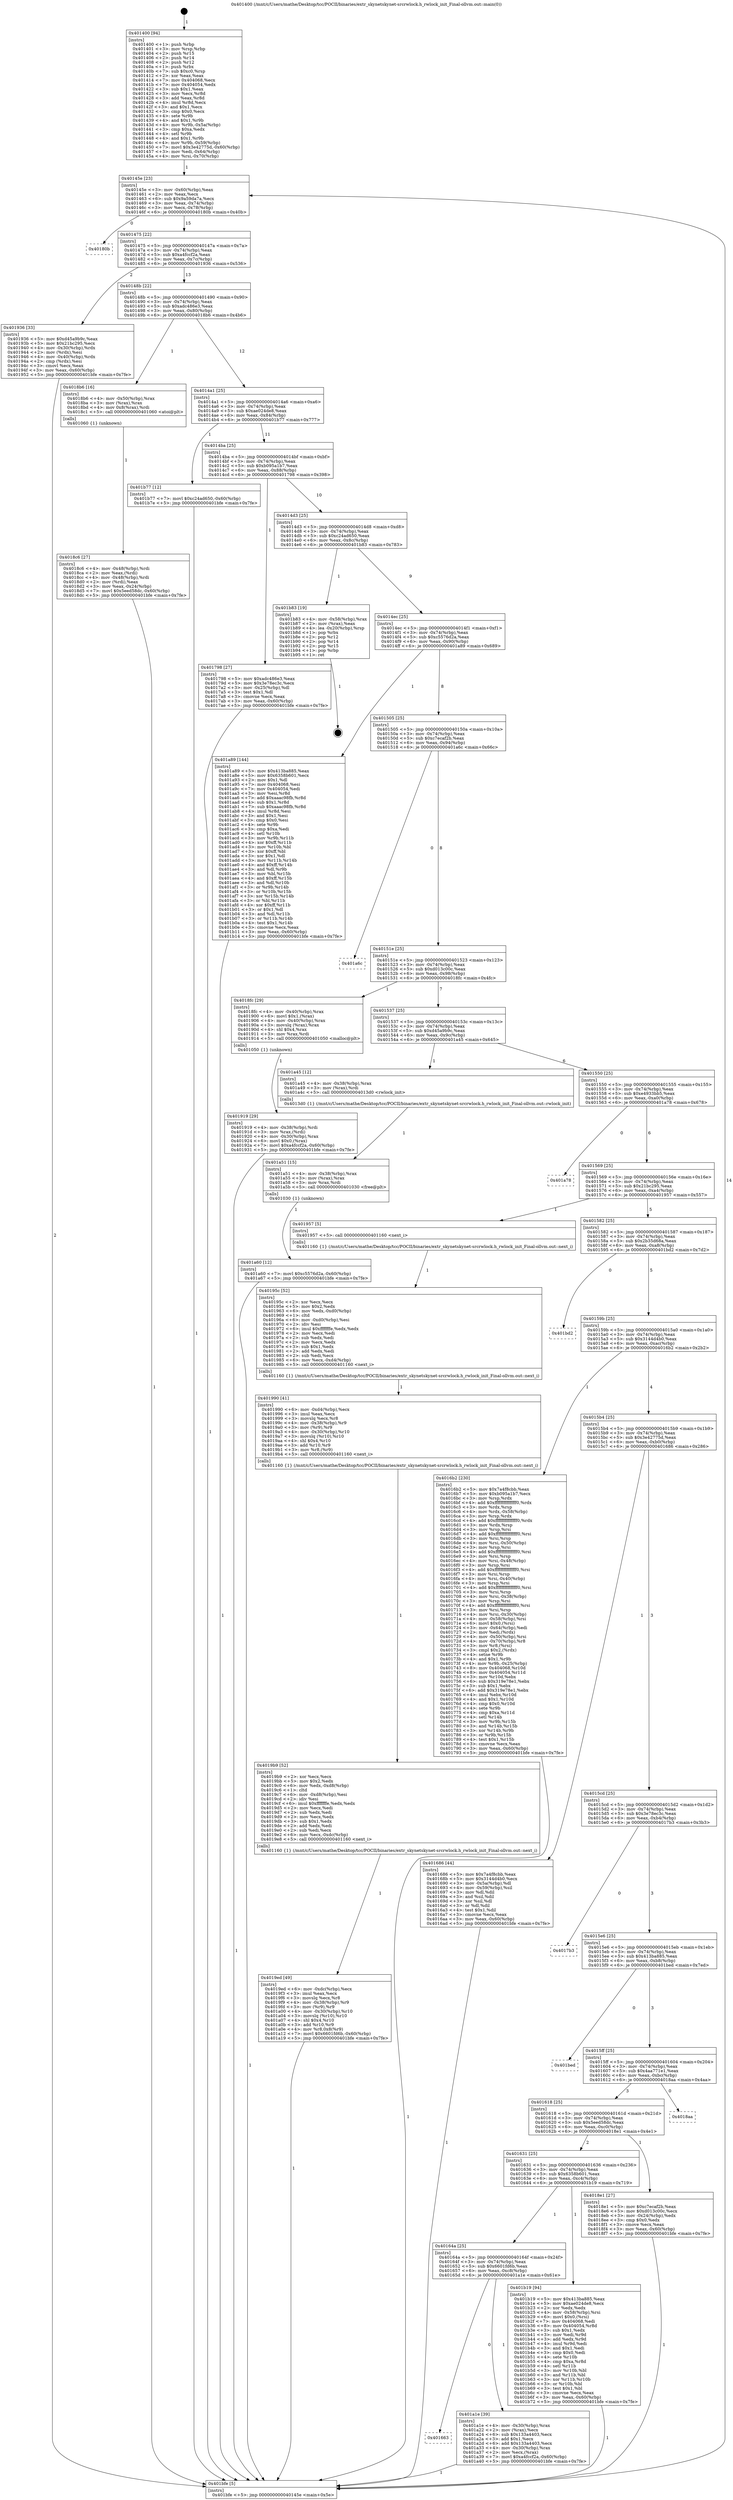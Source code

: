 digraph "0x401400" {
  label = "0x401400 (/mnt/c/Users/mathe/Desktop/tcc/POCII/binaries/extr_skynetskynet-srcrwlock.h_rwlock_init_Final-ollvm.out::main(0))"
  labelloc = "t"
  node[shape=record]

  Entry [label="",width=0.3,height=0.3,shape=circle,fillcolor=black,style=filled]
  "0x40145e" [label="{
     0x40145e [23]\l
     | [instrs]\l
     &nbsp;&nbsp;0x40145e \<+3\>: mov -0x60(%rbp),%eax\l
     &nbsp;&nbsp;0x401461 \<+2\>: mov %eax,%ecx\l
     &nbsp;&nbsp;0x401463 \<+6\>: sub $0x9a59da7a,%ecx\l
     &nbsp;&nbsp;0x401469 \<+3\>: mov %eax,-0x74(%rbp)\l
     &nbsp;&nbsp;0x40146c \<+3\>: mov %ecx,-0x78(%rbp)\l
     &nbsp;&nbsp;0x40146f \<+6\>: je 000000000040180b \<main+0x40b\>\l
  }"]
  "0x40180b" [label="{
     0x40180b\l
  }", style=dashed]
  "0x401475" [label="{
     0x401475 [22]\l
     | [instrs]\l
     &nbsp;&nbsp;0x401475 \<+5\>: jmp 000000000040147a \<main+0x7a\>\l
     &nbsp;&nbsp;0x40147a \<+3\>: mov -0x74(%rbp),%eax\l
     &nbsp;&nbsp;0x40147d \<+5\>: sub $0xa4fccf2a,%eax\l
     &nbsp;&nbsp;0x401482 \<+3\>: mov %eax,-0x7c(%rbp)\l
     &nbsp;&nbsp;0x401485 \<+6\>: je 0000000000401936 \<main+0x536\>\l
  }"]
  Exit [label="",width=0.3,height=0.3,shape=circle,fillcolor=black,style=filled,peripheries=2]
  "0x401936" [label="{
     0x401936 [33]\l
     | [instrs]\l
     &nbsp;&nbsp;0x401936 \<+5\>: mov $0xd45a9b9c,%eax\l
     &nbsp;&nbsp;0x40193b \<+5\>: mov $0x21bc295,%ecx\l
     &nbsp;&nbsp;0x401940 \<+4\>: mov -0x30(%rbp),%rdx\l
     &nbsp;&nbsp;0x401944 \<+2\>: mov (%rdx),%esi\l
     &nbsp;&nbsp;0x401946 \<+4\>: mov -0x40(%rbp),%rdx\l
     &nbsp;&nbsp;0x40194a \<+2\>: cmp (%rdx),%esi\l
     &nbsp;&nbsp;0x40194c \<+3\>: cmovl %ecx,%eax\l
     &nbsp;&nbsp;0x40194f \<+3\>: mov %eax,-0x60(%rbp)\l
     &nbsp;&nbsp;0x401952 \<+5\>: jmp 0000000000401bfe \<main+0x7fe\>\l
  }"]
  "0x40148b" [label="{
     0x40148b [22]\l
     | [instrs]\l
     &nbsp;&nbsp;0x40148b \<+5\>: jmp 0000000000401490 \<main+0x90\>\l
     &nbsp;&nbsp;0x401490 \<+3\>: mov -0x74(%rbp),%eax\l
     &nbsp;&nbsp;0x401493 \<+5\>: sub $0xadc486e3,%eax\l
     &nbsp;&nbsp;0x401498 \<+3\>: mov %eax,-0x80(%rbp)\l
     &nbsp;&nbsp;0x40149b \<+6\>: je 00000000004018b6 \<main+0x4b6\>\l
  }"]
  "0x401a60" [label="{
     0x401a60 [12]\l
     | [instrs]\l
     &nbsp;&nbsp;0x401a60 \<+7\>: movl $0xc5576d2a,-0x60(%rbp)\l
     &nbsp;&nbsp;0x401a67 \<+5\>: jmp 0000000000401bfe \<main+0x7fe\>\l
  }"]
  "0x4018b6" [label="{
     0x4018b6 [16]\l
     | [instrs]\l
     &nbsp;&nbsp;0x4018b6 \<+4\>: mov -0x50(%rbp),%rax\l
     &nbsp;&nbsp;0x4018ba \<+3\>: mov (%rax),%rax\l
     &nbsp;&nbsp;0x4018bd \<+4\>: mov 0x8(%rax),%rdi\l
     &nbsp;&nbsp;0x4018c1 \<+5\>: call 0000000000401060 \<atoi@plt\>\l
     | [calls]\l
     &nbsp;&nbsp;0x401060 \{1\} (unknown)\l
  }"]
  "0x4014a1" [label="{
     0x4014a1 [25]\l
     | [instrs]\l
     &nbsp;&nbsp;0x4014a1 \<+5\>: jmp 00000000004014a6 \<main+0xa6\>\l
     &nbsp;&nbsp;0x4014a6 \<+3\>: mov -0x74(%rbp),%eax\l
     &nbsp;&nbsp;0x4014a9 \<+5\>: sub $0xae024de8,%eax\l
     &nbsp;&nbsp;0x4014ae \<+6\>: mov %eax,-0x84(%rbp)\l
     &nbsp;&nbsp;0x4014b4 \<+6\>: je 0000000000401b77 \<main+0x777\>\l
  }"]
  "0x401a51" [label="{
     0x401a51 [15]\l
     | [instrs]\l
     &nbsp;&nbsp;0x401a51 \<+4\>: mov -0x38(%rbp),%rax\l
     &nbsp;&nbsp;0x401a55 \<+3\>: mov (%rax),%rax\l
     &nbsp;&nbsp;0x401a58 \<+3\>: mov %rax,%rdi\l
     &nbsp;&nbsp;0x401a5b \<+5\>: call 0000000000401030 \<free@plt\>\l
     | [calls]\l
     &nbsp;&nbsp;0x401030 \{1\} (unknown)\l
  }"]
  "0x401b77" [label="{
     0x401b77 [12]\l
     | [instrs]\l
     &nbsp;&nbsp;0x401b77 \<+7\>: movl $0xc24ad650,-0x60(%rbp)\l
     &nbsp;&nbsp;0x401b7e \<+5\>: jmp 0000000000401bfe \<main+0x7fe\>\l
  }"]
  "0x4014ba" [label="{
     0x4014ba [25]\l
     | [instrs]\l
     &nbsp;&nbsp;0x4014ba \<+5\>: jmp 00000000004014bf \<main+0xbf\>\l
     &nbsp;&nbsp;0x4014bf \<+3\>: mov -0x74(%rbp),%eax\l
     &nbsp;&nbsp;0x4014c2 \<+5\>: sub $0xb095a1b7,%eax\l
     &nbsp;&nbsp;0x4014c7 \<+6\>: mov %eax,-0x88(%rbp)\l
     &nbsp;&nbsp;0x4014cd \<+6\>: je 0000000000401798 \<main+0x398\>\l
  }"]
  "0x401663" [label="{
     0x401663\l
  }", style=dashed]
  "0x401798" [label="{
     0x401798 [27]\l
     | [instrs]\l
     &nbsp;&nbsp;0x401798 \<+5\>: mov $0xadc486e3,%eax\l
     &nbsp;&nbsp;0x40179d \<+5\>: mov $0x3e78ec3c,%ecx\l
     &nbsp;&nbsp;0x4017a2 \<+3\>: mov -0x25(%rbp),%dl\l
     &nbsp;&nbsp;0x4017a5 \<+3\>: test $0x1,%dl\l
     &nbsp;&nbsp;0x4017a8 \<+3\>: cmovne %ecx,%eax\l
     &nbsp;&nbsp;0x4017ab \<+3\>: mov %eax,-0x60(%rbp)\l
     &nbsp;&nbsp;0x4017ae \<+5\>: jmp 0000000000401bfe \<main+0x7fe\>\l
  }"]
  "0x4014d3" [label="{
     0x4014d3 [25]\l
     | [instrs]\l
     &nbsp;&nbsp;0x4014d3 \<+5\>: jmp 00000000004014d8 \<main+0xd8\>\l
     &nbsp;&nbsp;0x4014d8 \<+3\>: mov -0x74(%rbp),%eax\l
     &nbsp;&nbsp;0x4014db \<+5\>: sub $0xc24ad650,%eax\l
     &nbsp;&nbsp;0x4014e0 \<+6\>: mov %eax,-0x8c(%rbp)\l
     &nbsp;&nbsp;0x4014e6 \<+6\>: je 0000000000401b83 \<main+0x783\>\l
  }"]
  "0x401a1e" [label="{
     0x401a1e [39]\l
     | [instrs]\l
     &nbsp;&nbsp;0x401a1e \<+4\>: mov -0x30(%rbp),%rax\l
     &nbsp;&nbsp;0x401a22 \<+2\>: mov (%rax),%ecx\l
     &nbsp;&nbsp;0x401a24 \<+6\>: sub $0x133a4403,%ecx\l
     &nbsp;&nbsp;0x401a2a \<+3\>: add $0x1,%ecx\l
     &nbsp;&nbsp;0x401a2d \<+6\>: add $0x133a4403,%ecx\l
     &nbsp;&nbsp;0x401a33 \<+4\>: mov -0x30(%rbp),%rax\l
     &nbsp;&nbsp;0x401a37 \<+2\>: mov %ecx,(%rax)\l
     &nbsp;&nbsp;0x401a39 \<+7\>: movl $0xa4fccf2a,-0x60(%rbp)\l
     &nbsp;&nbsp;0x401a40 \<+5\>: jmp 0000000000401bfe \<main+0x7fe\>\l
  }"]
  "0x401b83" [label="{
     0x401b83 [19]\l
     | [instrs]\l
     &nbsp;&nbsp;0x401b83 \<+4\>: mov -0x58(%rbp),%rax\l
     &nbsp;&nbsp;0x401b87 \<+2\>: mov (%rax),%eax\l
     &nbsp;&nbsp;0x401b89 \<+4\>: lea -0x20(%rbp),%rsp\l
     &nbsp;&nbsp;0x401b8d \<+1\>: pop %rbx\l
     &nbsp;&nbsp;0x401b8e \<+2\>: pop %r12\l
     &nbsp;&nbsp;0x401b90 \<+2\>: pop %r14\l
     &nbsp;&nbsp;0x401b92 \<+2\>: pop %r15\l
     &nbsp;&nbsp;0x401b94 \<+1\>: pop %rbp\l
     &nbsp;&nbsp;0x401b95 \<+1\>: ret\l
  }"]
  "0x4014ec" [label="{
     0x4014ec [25]\l
     | [instrs]\l
     &nbsp;&nbsp;0x4014ec \<+5\>: jmp 00000000004014f1 \<main+0xf1\>\l
     &nbsp;&nbsp;0x4014f1 \<+3\>: mov -0x74(%rbp),%eax\l
     &nbsp;&nbsp;0x4014f4 \<+5\>: sub $0xc5576d2a,%eax\l
     &nbsp;&nbsp;0x4014f9 \<+6\>: mov %eax,-0x90(%rbp)\l
     &nbsp;&nbsp;0x4014ff \<+6\>: je 0000000000401a89 \<main+0x689\>\l
  }"]
  "0x40164a" [label="{
     0x40164a [25]\l
     | [instrs]\l
     &nbsp;&nbsp;0x40164a \<+5\>: jmp 000000000040164f \<main+0x24f\>\l
     &nbsp;&nbsp;0x40164f \<+3\>: mov -0x74(%rbp),%eax\l
     &nbsp;&nbsp;0x401652 \<+5\>: sub $0x6601fd6b,%eax\l
     &nbsp;&nbsp;0x401657 \<+6\>: mov %eax,-0xc8(%rbp)\l
     &nbsp;&nbsp;0x40165d \<+6\>: je 0000000000401a1e \<main+0x61e\>\l
  }"]
  "0x401a89" [label="{
     0x401a89 [144]\l
     | [instrs]\l
     &nbsp;&nbsp;0x401a89 \<+5\>: mov $0x413ba885,%eax\l
     &nbsp;&nbsp;0x401a8e \<+5\>: mov $0x6358b601,%ecx\l
     &nbsp;&nbsp;0x401a93 \<+2\>: mov $0x1,%dl\l
     &nbsp;&nbsp;0x401a95 \<+7\>: mov 0x404068,%esi\l
     &nbsp;&nbsp;0x401a9c \<+7\>: mov 0x404054,%edi\l
     &nbsp;&nbsp;0x401aa3 \<+3\>: mov %esi,%r8d\l
     &nbsp;&nbsp;0x401aa6 \<+7\>: add $0xaaac98fb,%r8d\l
     &nbsp;&nbsp;0x401aad \<+4\>: sub $0x1,%r8d\l
     &nbsp;&nbsp;0x401ab1 \<+7\>: sub $0xaaac98fb,%r8d\l
     &nbsp;&nbsp;0x401ab8 \<+4\>: imul %r8d,%esi\l
     &nbsp;&nbsp;0x401abc \<+3\>: and $0x1,%esi\l
     &nbsp;&nbsp;0x401abf \<+3\>: cmp $0x0,%esi\l
     &nbsp;&nbsp;0x401ac2 \<+4\>: sete %r9b\l
     &nbsp;&nbsp;0x401ac6 \<+3\>: cmp $0xa,%edi\l
     &nbsp;&nbsp;0x401ac9 \<+4\>: setl %r10b\l
     &nbsp;&nbsp;0x401acd \<+3\>: mov %r9b,%r11b\l
     &nbsp;&nbsp;0x401ad0 \<+4\>: xor $0xff,%r11b\l
     &nbsp;&nbsp;0x401ad4 \<+3\>: mov %r10b,%bl\l
     &nbsp;&nbsp;0x401ad7 \<+3\>: xor $0xff,%bl\l
     &nbsp;&nbsp;0x401ada \<+3\>: xor $0x1,%dl\l
     &nbsp;&nbsp;0x401add \<+3\>: mov %r11b,%r14b\l
     &nbsp;&nbsp;0x401ae0 \<+4\>: and $0xff,%r14b\l
     &nbsp;&nbsp;0x401ae4 \<+3\>: and %dl,%r9b\l
     &nbsp;&nbsp;0x401ae7 \<+3\>: mov %bl,%r15b\l
     &nbsp;&nbsp;0x401aea \<+4\>: and $0xff,%r15b\l
     &nbsp;&nbsp;0x401aee \<+3\>: and %dl,%r10b\l
     &nbsp;&nbsp;0x401af1 \<+3\>: or %r9b,%r14b\l
     &nbsp;&nbsp;0x401af4 \<+3\>: or %r10b,%r15b\l
     &nbsp;&nbsp;0x401af7 \<+3\>: xor %r15b,%r14b\l
     &nbsp;&nbsp;0x401afa \<+3\>: or %bl,%r11b\l
     &nbsp;&nbsp;0x401afd \<+4\>: xor $0xff,%r11b\l
     &nbsp;&nbsp;0x401b01 \<+3\>: or $0x1,%dl\l
     &nbsp;&nbsp;0x401b04 \<+3\>: and %dl,%r11b\l
     &nbsp;&nbsp;0x401b07 \<+3\>: or %r11b,%r14b\l
     &nbsp;&nbsp;0x401b0a \<+4\>: test $0x1,%r14b\l
     &nbsp;&nbsp;0x401b0e \<+3\>: cmovne %ecx,%eax\l
     &nbsp;&nbsp;0x401b11 \<+3\>: mov %eax,-0x60(%rbp)\l
     &nbsp;&nbsp;0x401b14 \<+5\>: jmp 0000000000401bfe \<main+0x7fe\>\l
  }"]
  "0x401505" [label="{
     0x401505 [25]\l
     | [instrs]\l
     &nbsp;&nbsp;0x401505 \<+5\>: jmp 000000000040150a \<main+0x10a\>\l
     &nbsp;&nbsp;0x40150a \<+3\>: mov -0x74(%rbp),%eax\l
     &nbsp;&nbsp;0x40150d \<+5\>: sub $0xc7ecaf2b,%eax\l
     &nbsp;&nbsp;0x401512 \<+6\>: mov %eax,-0x94(%rbp)\l
     &nbsp;&nbsp;0x401518 \<+6\>: je 0000000000401a6c \<main+0x66c\>\l
  }"]
  "0x401b19" [label="{
     0x401b19 [94]\l
     | [instrs]\l
     &nbsp;&nbsp;0x401b19 \<+5\>: mov $0x413ba885,%eax\l
     &nbsp;&nbsp;0x401b1e \<+5\>: mov $0xae024de8,%ecx\l
     &nbsp;&nbsp;0x401b23 \<+2\>: xor %edx,%edx\l
     &nbsp;&nbsp;0x401b25 \<+4\>: mov -0x58(%rbp),%rsi\l
     &nbsp;&nbsp;0x401b29 \<+6\>: movl $0x0,(%rsi)\l
     &nbsp;&nbsp;0x401b2f \<+7\>: mov 0x404068,%edi\l
     &nbsp;&nbsp;0x401b36 \<+8\>: mov 0x404054,%r8d\l
     &nbsp;&nbsp;0x401b3e \<+3\>: sub $0x1,%edx\l
     &nbsp;&nbsp;0x401b41 \<+3\>: mov %edi,%r9d\l
     &nbsp;&nbsp;0x401b44 \<+3\>: add %edx,%r9d\l
     &nbsp;&nbsp;0x401b47 \<+4\>: imul %r9d,%edi\l
     &nbsp;&nbsp;0x401b4b \<+3\>: and $0x1,%edi\l
     &nbsp;&nbsp;0x401b4e \<+3\>: cmp $0x0,%edi\l
     &nbsp;&nbsp;0x401b51 \<+4\>: sete %r10b\l
     &nbsp;&nbsp;0x401b55 \<+4\>: cmp $0xa,%r8d\l
     &nbsp;&nbsp;0x401b59 \<+4\>: setl %r11b\l
     &nbsp;&nbsp;0x401b5d \<+3\>: mov %r10b,%bl\l
     &nbsp;&nbsp;0x401b60 \<+3\>: and %r11b,%bl\l
     &nbsp;&nbsp;0x401b63 \<+3\>: xor %r11b,%r10b\l
     &nbsp;&nbsp;0x401b66 \<+3\>: or %r10b,%bl\l
     &nbsp;&nbsp;0x401b69 \<+3\>: test $0x1,%bl\l
     &nbsp;&nbsp;0x401b6c \<+3\>: cmovne %ecx,%eax\l
     &nbsp;&nbsp;0x401b6f \<+3\>: mov %eax,-0x60(%rbp)\l
     &nbsp;&nbsp;0x401b72 \<+5\>: jmp 0000000000401bfe \<main+0x7fe\>\l
  }"]
  "0x401a6c" [label="{
     0x401a6c\l
  }", style=dashed]
  "0x40151e" [label="{
     0x40151e [25]\l
     | [instrs]\l
     &nbsp;&nbsp;0x40151e \<+5\>: jmp 0000000000401523 \<main+0x123\>\l
     &nbsp;&nbsp;0x401523 \<+3\>: mov -0x74(%rbp),%eax\l
     &nbsp;&nbsp;0x401526 \<+5\>: sub $0xd013c00c,%eax\l
     &nbsp;&nbsp;0x40152b \<+6\>: mov %eax,-0x98(%rbp)\l
     &nbsp;&nbsp;0x401531 \<+6\>: je 00000000004018fc \<main+0x4fc\>\l
  }"]
  "0x4019ed" [label="{
     0x4019ed [49]\l
     | [instrs]\l
     &nbsp;&nbsp;0x4019ed \<+6\>: mov -0xdc(%rbp),%ecx\l
     &nbsp;&nbsp;0x4019f3 \<+3\>: imul %eax,%ecx\l
     &nbsp;&nbsp;0x4019f6 \<+3\>: movslq %ecx,%r8\l
     &nbsp;&nbsp;0x4019f9 \<+4\>: mov -0x38(%rbp),%r9\l
     &nbsp;&nbsp;0x4019fd \<+3\>: mov (%r9),%r9\l
     &nbsp;&nbsp;0x401a00 \<+4\>: mov -0x30(%rbp),%r10\l
     &nbsp;&nbsp;0x401a04 \<+3\>: movslq (%r10),%r10\l
     &nbsp;&nbsp;0x401a07 \<+4\>: shl $0x4,%r10\l
     &nbsp;&nbsp;0x401a0b \<+3\>: add %r10,%r9\l
     &nbsp;&nbsp;0x401a0e \<+4\>: mov %r8,0x8(%r9)\l
     &nbsp;&nbsp;0x401a12 \<+7\>: movl $0x6601fd6b,-0x60(%rbp)\l
     &nbsp;&nbsp;0x401a19 \<+5\>: jmp 0000000000401bfe \<main+0x7fe\>\l
  }"]
  "0x4018fc" [label="{
     0x4018fc [29]\l
     | [instrs]\l
     &nbsp;&nbsp;0x4018fc \<+4\>: mov -0x40(%rbp),%rax\l
     &nbsp;&nbsp;0x401900 \<+6\>: movl $0x1,(%rax)\l
     &nbsp;&nbsp;0x401906 \<+4\>: mov -0x40(%rbp),%rax\l
     &nbsp;&nbsp;0x40190a \<+3\>: movslq (%rax),%rax\l
     &nbsp;&nbsp;0x40190d \<+4\>: shl $0x4,%rax\l
     &nbsp;&nbsp;0x401911 \<+3\>: mov %rax,%rdi\l
     &nbsp;&nbsp;0x401914 \<+5\>: call 0000000000401050 \<malloc@plt\>\l
     | [calls]\l
     &nbsp;&nbsp;0x401050 \{1\} (unknown)\l
  }"]
  "0x401537" [label="{
     0x401537 [25]\l
     | [instrs]\l
     &nbsp;&nbsp;0x401537 \<+5\>: jmp 000000000040153c \<main+0x13c\>\l
     &nbsp;&nbsp;0x40153c \<+3\>: mov -0x74(%rbp),%eax\l
     &nbsp;&nbsp;0x40153f \<+5\>: sub $0xd45a9b9c,%eax\l
     &nbsp;&nbsp;0x401544 \<+6\>: mov %eax,-0x9c(%rbp)\l
     &nbsp;&nbsp;0x40154a \<+6\>: je 0000000000401a45 \<main+0x645\>\l
  }"]
  "0x4019b9" [label="{
     0x4019b9 [52]\l
     | [instrs]\l
     &nbsp;&nbsp;0x4019b9 \<+2\>: xor %ecx,%ecx\l
     &nbsp;&nbsp;0x4019bb \<+5\>: mov $0x2,%edx\l
     &nbsp;&nbsp;0x4019c0 \<+6\>: mov %edx,-0xd8(%rbp)\l
     &nbsp;&nbsp;0x4019c6 \<+1\>: cltd\l
     &nbsp;&nbsp;0x4019c7 \<+6\>: mov -0xd8(%rbp),%esi\l
     &nbsp;&nbsp;0x4019cd \<+2\>: idiv %esi\l
     &nbsp;&nbsp;0x4019cf \<+6\>: imul $0xfffffffe,%edx,%edx\l
     &nbsp;&nbsp;0x4019d5 \<+2\>: mov %ecx,%edi\l
     &nbsp;&nbsp;0x4019d7 \<+2\>: sub %edx,%edi\l
     &nbsp;&nbsp;0x4019d9 \<+2\>: mov %ecx,%edx\l
     &nbsp;&nbsp;0x4019db \<+3\>: sub $0x1,%edx\l
     &nbsp;&nbsp;0x4019de \<+2\>: add %edx,%edi\l
     &nbsp;&nbsp;0x4019e0 \<+2\>: sub %edi,%ecx\l
     &nbsp;&nbsp;0x4019e2 \<+6\>: mov %ecx,-0xdc(%rbp)\l
     &nbsp;&nbsp;0x4019e8 \<+5\>: call 0000000000401160 \<next_i\>\l
     | [calls]\l
     &nbsp;&nbsp;0x401160 \{1\} (/mnt/c/Users/mathe/Desktop/tcc/POCII/binaries/extr_skynetskynet-srcrwlock.h_rwlock_init_Final-ollvm.out::next_i)\l
  }"]
  "0x401a45" [label="{
     0x401a45 [12]\l
     | [instrs]\l
     &nbsp;&nbsp;0x401a45 \<+4\>: mov -0x38(%rbp),%rax\l
     &nbsp;&nbsp;0x401a49 \<+3\>: mov (%rax),%rdi\l
     &nbsp;&nbsp;0x401a4c \<+5\>: call 00000000004013d0 \<rwlock_init\>\l
     | [calls]\l
     &nbsp;&nbsp;0x4013d0 \{1\} (/mnt/c/Users/mathe/Desktop/tcc/POCII/binaries/extr_skynetskynet-srcrwlock.h_rwlock_init_Final-ollvm.out::rwlock_init)\l
  }"]
  "0x401550" [label="{
     0x401550 [25]\l
     | [instrs]\l
     &nbsp;&nbsp;0x401550 \<+5\>: jmp 0000000000401555 \<main+0x155\>\l
     &nbsp;&nbsp;0x401555 \<+3\>: mov -0x74(%rbp),%eax\l
     &nbsp;&nbsp;0x401558 \<+5\>: sub $0xe4933bb5,%eax\l
     &nbsp;&nbsp;0x40155d \<+6\>: mov %eax,-0xa0(%rbp)\l
     &nbsp;&nbsp;0x401563 \<+6\>: je 0000000000401a78 \<main+0x678\>\l
  }"]
  "0x401990" [label="{
     0x401990 [41]\l
     | [instrs]\l
     &nbsp;&nbsp;0x401990 \<+6\>: mov -0xd4(%rbp),%ecx\l
     &nbsp;&nbsp;0x401996 \<+3\>: imul %eax,%ecx\l
     &nbsp;&nbsp;0x401999 \<+3\>: movslq %ecx,%r8\l
     &nbsp;&nbsp;0x40199c \<+4\>: mov -0x38(%rbp),%r9\l
     &nbsp;&nbsp;0x4019a0 \<+3\>: mov (%r9),%r9\l
     &nbsp;&nbsp;0x4019a3 \<+4\>: mov -0x30(%rbp),%r10\l
     &nbsp;&nbsp;0x4019a7 \<+3\>: movslq (%r10),%r10\l
     &nbsp;&nbsp;0x4019aa \<+4\>: shl $0x4,%r10\l
     &nbsp;&nbsp;0x4019ae \<+3\>: add %r10,%r9\l
     &nbsp;&nbsp;0x4019b1 \<+3\>: mov %r8,(%r9)\l
     &nbsp;&nbsp;0x4019b4 \<+5\>: call 0000000000401160 \<next_i\>\l
     | [calls]\l
     &nbsp;&nbsp;0x401160 \{1\} (/mnt/c/Users/mathe/Desktop/tcc/POCII/binaries/extr_skynetskynet-srcrwlock.h_rwlock_init_Final-ollvm.out::next_i)\l
  }"]
  "0x401a78" [label="{
     0x401a78\l
  }", style=dashed]
  "0x401569" [label="{
     0x401569 [25]\l
     | [instrs]\l
     &nbsp;&nbsp;0x401569 \<+5\>: jmp 000000000040156e \<main+0x16e\>\l
     &nbsp;&nbsp;0x40156e \<+3\>: mov -0x74(%rbp),%eax\l
     &nbsp;&nbsp;0x401571 \<+5\>: sub $0x21bc295,%eax\l
     &nbsp;&nbsp;0x401576 \<+6\>: mov %eax,-0xa4(%rbp)\l
     &nbsp;&nbsp;0x40157c \<+6\>: je 0000000000401957 \<main+0x557\>\l
  }"]
  "0x40195c" [label="{
     0x40195c [52]\l
     | [instrs]\l
     &nbsp;&nbsp;0x40195c \<+2\>: xor %ecx,%ecx\l
     &nbsp;&nbsp;0x40195e \<+5\>: mov $0x2,%edx\l
     &nbsp;&nbsp;0x401963 \<+6\>: mov %edx,-0xd0(%rbp)\l
     &nbsp;&nbsp;0x401969 \<+1\>: cltd\l
     &nbsp;&nbsp;0x40196a \<+6\>: mov -0xd0(%rbp),%esi\l
     &nbsp;&nbsp;0x401970 \<+2\>: idiv %esi\l
     &nbsp;&nbsp;0x401972 \<+6\>: imul $0xfffffffe,%edx,%edx\l
     &nbsp;&nbsp;0x401978 \<+2\>: mov %ecx,%edi\l
     &nbsp;&nbsp;0x40197a \<+2\>: sub %edx,%edi\l
     &nbsp;&nbsp;0x40197c \<+2\>: mov %ecx,%edx\l
     &nbsp;&nbsp;0x40197e \<+3\>: sub $0x1,%edx\l
     &nbsp;&nbsp;0x401981 \<+2\>: add %edx,%edi\l
     &nbsp;&nbsp;0x401983 \<+2\>: sub %edi,%ecx\l
     &nbsp;&nbsp;0x401985 \<+6\>: mov %ecx,-0xd4(%rbp)\l
     &nbsp;&nbsp;0x40198b \<+5\>: call 0000000000401160 \<next_i\>\l
     | [calls]\l
     &nbsp;&nbsp;0x401160 \{1\} (/mnt/c/Users/mathe/Desktop/tcc/POCII/binaries/extr_skynetskynet-srcrwlock.h_rwlock_init_Final-ollvm.out::next_i)\l
  }"]
  "0x401957" [label="{
     0x401957 [5]\l
     | [instrs]\l
     &nbsp;&nbsp;0x401957 \<+5\>: call 0000000000401160 \<next_i\>\l
     | [calls]\l
     &nbsp;&nbsp;0x401160 \{1\} (/mnt/c/Users/mathe/Desktop/tcc/POCII/binaries/extr_skynetskynet-srcrwlock.h_rwlock_init_Final-ollvm.out::next_i)\l
  }"]
  "0x401582" [label="{
     0x401582 [25]\l
     | [instrs]\l
     &nbsp;&nbsp;0x401582 \<+5\>: jmp 0000000000401587 \<main+0x187\>\l
     &nbsp;&nbsp;0x401587 \<+3\>: mov -0x74(%rbp),%eax\l
     &nbsp;&nbsp;0x40158a \<+5\>: sub $0x2b35d68a,%eax\l
     &nbsp;&nbsp;0x40158f \<+6\>: mov %eax,-0xa8(%rbp)\l
     &nbsp;&nbsp;0x401595 \<+6\>: je 0000000000401bd2 \<main+0x7d2\>\l
  }"]
  "0x401919" [label="{
     0x401919 [29]\l
     | [instrs]\l
     &nbsp;&nbsp;0x401919 \<+4\>: mov -0x38(%rbp),%rdi\l
     &nbsp;&nbsp;0x40191d \<+3\>: mov %rax,(%rdi)\l
     &nbsp;&nbsp;0x401920 \<+4\>: mov -0x30(%rbp),%rax\l
     &nbsp;&nbsp;0x401924 \<+6\>: movl $0x0,(%rax)\l
     &nbsp;&nbsp;0x40192a \<+7\>: movl $0xa4fccf2a,-0x60(%rbp)\l
     &nbsp;&nbsp;0x401931 \<+5\>: jmp 0000000000401bfe \<main+0x7fe\>\l
  }"]
  "0x401bd2" [label="{
     0x401bd2\l
  }", style=dashed]
  "0x40159b" [label="{
     0x40159b [25]\l
     | [instrs]\l
     &nbsp;&nbsp;0x40159b \<+5\>: jmp 00000000004015a0 \<main+0x1a0\>\l
     &nbsp;&nbsp;0x4015a0 \<+3\>: mov -0x74(%rbp),%eax\l
     &nbsp;&nbsp;0x4015a3 \<+5\>: sub $0x3144d4b0,%eax\l
     &nbsp;&nbsp;0x4015a8 \<+6\>: mov %eax,-0xac(%rbp)\l
     &nbsp;&nbsp;0x4015ae \<+6\>: je 00000000004016b2 \<main+0x2b2\>\l
  }"]
  "0x401631" [label="{
     0x401631 [25]\l
     | [instrs]\l
     &nbsp;&nbsp;0x401631 \<+5\>: jmp 0000000000401636 \<main+0x236\>\l
     &nbsp;&nbsp;0x401636 \<+3\>: mov -0x74(%rbp),%eax\l
     &nbsp;&nbsp;0x401639 \<+5\>: sub $0x6358b601,%eax\l
     &nbsp;&nbsp;0x40163e \<+6\>: mov %eax,-0xc4(%rbp)\l
     &nbsp;&nbsp;0x401644 \<+6\>: je 0000000000401b19 \<main+0x719\>\l
  }"]
  "0x4016b2" [label="{
     0x4016b2 [230]\l
     | [instrs]\l
     &nbsp;&nbsp;0x4016b2 \<+5\>: mov $0x7a4f8cbb,%eax\l
     &nbsp;&nbsp;0x4016b7 \<+5\>: mov $0xb095a1b7,%ecx\l
     &nbsp;&nbsp;0x4016bc \<+3\>: mov %rsp,%rdx\l
     &nbsp;&nbsp;0x4016bf \<+4\>: add $0xfffffffffffffff0,%rdx\l
     &nbsp;&nbsp;0x4016c3 \<+3\>: mov %rdx,%rsp\l
     &nbsp;&nbsp;0x4016c6 \<+4\>: mov %rdx,-0x58(%rbp)\l
     &nbsp;&nbsp;0x4016ca \<+3\>: mov %rsp,%rdx\l
     &nbsp;&nbsp;0x4016cd \<+4\>: add $0xfffffffffffffff0,%rdx\l
     &nbsp;&nbsp;0x4016d1 \<+3\>: mov %rdx,%rsp\l
     &nbsp;&nbsp;0x4016d4 \<+3\>: mov %rsp,%rsi\l
     &nbsp;&nbsp;0x4016d7 \<+4\>: add $0xfffffffffffffff0,%rsi\l
     &nbsp;&nbsp;0x4016db \<+3\>: mov %rsi,%rsp\l
     &nbsp;&nbsp;0x4016de \<+4\>: mov %rsi,-0x50(%rbp)\l
     &nbsp;&nbsp;0x4016e2 \<+3\>: mov %rsp,%rsi\l
     &nbsp;&nbsp;0x4016e5 \<+4\>: add $0xfffffffffffffff0,%rsi\l
     &nbsp;&nbsp;0x4016e9 \<+3\>: mov %rsi,%rsp\l
     &nbsp;&nbsp;0x4016ec \<+4\>: mov %rsi,-0x48(%rbp)\l
     &nbsp;&nbsp;0x4016f0 \<+3\>: mov %rsp,%rsi\l
     &nbsp;&nbsp;0x4016f3 \<+4\>: add $0xfffffffffffffff0,%rsi\l
     &nbsp;&nbsp;0x4016f7 \<+3\>: mov %rsi,%rsp\l
     &nbsp;&nbsp;0x4016fa \<+4\>: mov %rsi,-0x40(%rbp)\l
     &nbsp;&nbsp;0x4016fe \<+3\>: mov %rsp,%rsi\l
     &nbsp;&nbsp;0x401701 \<+4\>: add $0xfffffffffffffff0,%rsi\l
     &nbsp;&nbsp;0x401705 \<+3\>: mov %rsi,%rsp\l
     &nbsp;&nbsp;0x401708 \<+4\>: mov %rsi,-0x38(%rbp)\l
     &nbsp;&nbsp;0x40170c \<+3\>: mov %rsp,%rsi\l
     &nbsp;&nbsp;0x40170f \<+4\>: add $0xfffffffffffffff0,%rsi\l
     &nbsp;&nbsp;0x401713 \<+3\>: mov %rsi,%rsp\l
     &nbsp;&nbsp;0x401716 \<+4\>: mov %rsi,-0x30(%rbp)\l
     &nbsp;&nbsp;0x40171a \<+4\>: mov -0x58(%rbp),%rsi\l
     &nbsp;&nbsp;0x40171e \<+6\>: movl $0x0,(%rsi)\l
     &nbsp;&nbsp;0x401724 \<+3\>: mov -0x64(%rbp),%edi\l
     &nbsp;&nbsp;0x401727 \<+2\>: mov %edi,(%rdx)\l
     &nbsp;&nbsp;0x401729 \<+4\>: mov -0x50(%rbp),%rsi\l
     &nbsp;&nbsp;0x40172d \<+4\>: mov -0x70(%rbp),%r8\l
     &nbsp;&nbsp;0x401731 \<+3\>: mov %r8,(%rsi)\l
     &nbsp;&nbsp;0x401734 \<+3\>: cmpl $0x2,(%rdx)\l
     &nbsp;&nbsp;0x401737 \<+4\>: setne %r9b\l
     &nbsp;&nbsp;0x40173b \<+4\>: and $0x1,%r9b\l
     &nbsp;&nbsp;0x40173f \<+4\>: mov %r9b,-0x25(%rbp)\l
     &nbsp;&nbsp;0x401743 \<+8\>: mov 0x404068,%r10d\l
     &nbsp;&nbsp;0x40174b \<+8\>: mov 0x404054,%r11d\l
     &nbsp;&nbsp;0x401753 \<+3\>: mov %r10d,%ebx\l
     &nbsp;&nbsp;0x401756 \<+6\>: sub $0x319e78e1,%ebx\l
     &nbsp;&nbsp;0x40175c \<+3\>: sub $0x1,%ebx\l
     &nbsp;&nbsp;0x40175f \<+6\>: add $0x319e78e1,%ebx\l
     &nbsp;&nbsp;0x401765 \<+4\>: imul %ebx,%r10d\l
     &nbsp;&nbsp;0x401769 \<+4\>: and $0x1,%r10d\l
     &nbsp;&nbsp;0x40176d \<+4\>: cmp $0x0,%r10d\l
     &nbsp;&nbsp;0x401771 \<+4\>: sete %r9b\l
     &nbsp;&nbsp;0x401775 \<+4\>: cmp $0xa,%r11d\l
     &nbsp;&nbsp;0x401779 \<+4\>: setl %r14b\l
     &nbsp;&nbsp;0x40177d \<+3\>: mov %r9b,%r15b\l
     &nbsp;&nbsp;0x401780 \<+3\>: and %r14b,%r15b\l
     &nbsp;&nbsp;0x401783 \<+3\>: xor %r14b,%r9b\l
     &nbsp;&nbsp;0x401786 \<+3\>: or %r9b,%r15b\l
     &nbsp;&nbsp;0x401789 \<+4\>: test $0x1,%r15b\l
     &nbsp;&nbsp;0x40178d \<+3\>: cmovne %ecx,%eax\l
     &nbsp;&nbsp;0x401790 \<+3\>: mov %eax,-0x60(%rbp)\l
     &nbsp;&nbsp;0x401793 \<+5\>: jmp 0000000000401bfe \<main+0x7fe\>\l
  }"]
  "0x4015b4" [label="{
     0x4015b4 [25]\l
     | [instrs]\l
     &nbsp;&nbsp;0x4015b4 \<+5\>: jmp 00000000004015b9 \<main+0x1b9\>\l
     &nbsp;&nbsp;0x4015b9 \<+3\>: mov -0x74(%rbp),%eax\l
     &nbsp;&nbsp;0x4015bc \<+5\>: sub $0x3e42775d,%eax\l
     &nbsp;&nbsp;0x4015c1 \<+6\>: mov %eax,-0xb0(%rbp)\l
     &nbsp;&nbsp;0x4015c7 \<+6\>: je 0000000000401686 \<main+0x286\>\l
  }"]
  "0x4018e1" [label="{
     0x4018e1 [27]\l
     | [instrs]\l
     &nbsp;&nbsp;0x4018e1 \<+5\>: mov $0xc7ecaf2b,%eax\l
     &nbsp;&nbsp;0x4018e6 \<+5\>: mov $0xd013c00c,%ecx\l
     &nbsp;&nbsp;0x4018eb \<+3\>: mov -0x24(%rbp),%edx\l
     &nbsp;&nbsp;0x4018ee \<+3\>: cmp $0x0,%edx\l
     &nbsp;&nbsp;0x4018f1 \<+3\>: cmove %ecx,%eax\l
     &nbsp;&nbsp;0x4018f4 \<+3\>: mov %eax,-0x60(%rbp)\l
     &nbsp;&nbsp;0x4018f7 \<+5\>: jmp 0000000000401bfe \<main+0x7fe\>\l
  }"]
  "0x401686" [label="{
     0x401686 [44]\l
     | [instrs]\l
     &nbsp;&nbsp;0x401686 \<+5\>: mov $0x7a4f8cbb,%eax\l
     &nbsp;&nbsp;0x40168b \<+5\>: mov $0x3144d4b0,%ecx\l
     &nbsp;&nbsp;0x401690 \<+3\>: mov -0x5a(%rbp),%dl\l
     &nbsp;&nbsp;0x401693 \<+4\>: mov -0x59(%rbp),%sil\l
     &nbsp;&nbsp;0x401697 \<+3\>: mov %dl,%dil\l
     &nbsp;&nbsp;0x40169a \<+3\>: and %sil,%dil\l
     &nbsp;&nbsp;0x40169d \<+3\>: xor %sil,%dl\l
     &nbsp;&nbsp;0x4016a0 \<+3\>: or %dl,%dil\l
     &nbsp;&nbsp;0x4016a3 \<+4\>: test $0x1,%dil\l
     &nbsp;&nbsp;0x4016a7 \<+3\>: cmovne %ecx,%eax\l
     &nbsp;&nbsp;0x4016aa \<+3\>: mov %eax,-0x60(%rbp)\l
     &nbsp;&nbsp;0x4016ad \<+5\>: jmp 0000000000401bfe \<main+0x7fe\>\l
  }"]
  "0x4015cd" [label="{
     0x4015cd [25]\l
     | [instrs]\l
     &nbsp;&nbsp;0x4015cd \<+5\>: jmp 00000000004015d2 \<main+0x1d2\>\l
     &nbsp;&nbsp;0x4015d2 \<+3\>: mov -0x74(%rbp),%eax\l
     &nbsp;&nbsp;0x4015d5 \<+5\>: sub $0x3e78ec3c,%eax\l
     &nbsp;&nbsp;0x4015da \<+6\>: mov %eax,-0xb4(%rbp)\l
     &nbsp;&nbsp;0x4015e0 \<+6\>: je 00000000004017b3 \<main+0x3b3\>\l
  }"]
  "0x401bfe" [label="{
     0x401bfe [5]\l
     | [instrs]\l
     &nbsp;&nbsp;0x401bfe \<+5\>: jmp 000000000040145e \<main+0x5e\>\l
  }"]
  "0x401400" [label="{
     0x401400 [94]\l
     | [instrs]\l
     &nbsp;&nbsp;0x401400 \<+1\>: push %rbp\l
     &nbsp;&nbsp;0x401401 \<+3\>: mov %rsp,%rbp\l
     &nbsp;&nbsp;0x401404 \<+2\>: push %r15\l
     &nbsp;&nbsp;0x401406 \<+2\>: push %r14\l
     &nbsp;&nbsp;0x401408 \<+2\>: push %r12\l
     &nbsp;&nbsp;0x40140a \<+1\>: push %rbx\l
     &nbsp;&nbsp;0x40140b \<+7\>: sub $0xc0,%rsp\l
     &nbsp;&nbsp;0x401412 \<+2\>: xor %eax,%eax\l
     &nbsp;&nbsp;0x401414 \<+7\>: mov 0x404068,%ecx\l
     &nbsp;&nbsp;0x40141b \<+7\>: mov 0x404054,%edx\l
     &nbsp;&nbsp;0x401422 \<+3\>: sub $0x1,%eax\l
     &nbsp;&nbsp;0x401425 \<+3\>: mov %ecx,%r8d\l
     &nbsp;&nbsp;0x401428 \<+3\>: add %eax,%r8d\l
     &nbsp;&nbsp;0x40142b \<+4\>: imul %r8d,%ecx\l
     &nbsp;&nbsp;0x40142f \<+3\>: and $0x1,%ecx\l
     &nbsp;&nbsp;0x401432 \<+3\>: cmp $0x0,%ecx\l
     &nbsp;&nbsp;0x401435 \<+4\>: sete %r9b\l
     &nbsp;&nbsp;0x401439 \<+4\>: and $0x1,%r9b\l
     &nbsp;&nbsp;0x40143d \<+4\>: mov %r9b,-0x5a(%rbp)\l
     &nbsp;&nbsp;0x401441 \<+3\>: cmp $0xa,%edx\l
     &nbsp;&nbsp;0x401444 \<+4\>: setl %r9b\l
     &nbsp;&nbsp;0x401448 \<+4\>: and $0x1,%r9b\l
     &nbsp;&nbsp;0x40144c \<+4\>: mov %r9b,-0x59(%rbp)\l
     &nbsp;&nbsp;0x401450 \<+7\>: movl $0x3e42775d,-0x60(%rbp)\l
     &nbsp;&nbsp;0x401457 \<+3\>: mov %edi,-0x64(%rbp)\l
     &nbsp;&nbsp;0x40145a \<+4\>: mov %rsi,-0x70(%rbp)\l
  }"]
  "0x4018c6" [label="{
     0x4018c6 [27]\l
     | [instrs]\l
     &nbsp;&nbsp;0x4018c6 \<+4\>: mov -0x48(%rbp),%rdi\l
     &nbsp;&nbsp;0x4018ca \<+2\>: mov %eax,(%rdi)\l
     &nbsp;&nbsp;0x4018cc \<+4\>: mov -0x48(%rbp),%rdi\l
     &nbsp;&nbsp;0x4018d0 \<+2\>: mov (%rdi),%eax\l
     &nbsp;&nbsp;0x4018d2 \<+3\>: mov %eax,-0x24(%rbp)\l
     &nbsp;&nbsp;0x4018d5 \<+7\>: movl $0x5eed58dc,-0x60(%rbp)\l
     &nbsp;&nbsp;0x4018dc \<+5\>: jmp 0000000000401bfe \<main+0x7fe\>\l
  }"]
  "0x401618" [label="{
     0x401618 [25]\l
     | [instrs]\l
     &nbsp;&nbsp;0x401618 \<+5\>: jmp 000000000040161d \<main+0x21d\>\l
     &nbsp;&nbsp;0x40161d \<+3\>: mov -0x74(%rbp),%eax\l
     &nbsp;&nbsp;0x401620 \<+5\>: sub $0x5eed58dc,%eax\l
     &nbsp;&nbsp;0x401625 \<+6\>: mov %eax,-0xc0(%rbp)\l
     &nbsp;&nbsp;0x40162b \<+6\>: je 00000000004018e1 \<main+0x4e1\>\l
  }"]
  "0x4017b3" [label="{
     0x4017b3\l
  }", style=dashed]
  "0x4015e6" [label="{
     0x4015e6 [25]\l
     | [instrs]\l
     &nbsp;&nbsp;0x4015e6 \<+5\>: jmp 00000000004015eb \<main+0x1eb\>\l
     &nbsp;&nbsp;0x4015eb \<+3\>: mov -0x74(%rbp),%eax\l
     &nbsp;&nbsp;0x4015ee \<+5\>: sub $0x413ba885,%eax\l
     &nbsp;&nbsp;0x4015f3 \<+6\>: mov %eax,-0xb8(%rbp)\l
     &nbsp;&nbsp;0x4015f9 \<+6\>: je 0000000000401bed \<main+0x7ed\>\l
  }"]
  "0x4018aa" [label="{
     0x4018aa\l
  }", style=dashed]
  "0x401bed" [label="{
     0x401bed\l
  }", style=dashed]
  "0x4015ff" [label="{
     0x4015ff [25]\l
     | [instrs]\l
     &nbsp;&nbsp;0x4015ff \<+5\>: jmp 0000000000401604 \<main+0x204\>\l
     &nbsp;&nbsp;0x401604 \<+3\>: mov -0x74(%rbp),%eax\l
     &nbsp;&nbsp;0x401607 \<+5\>: sub $0x4aa771e1,%eax\l
     &nbsp;&nbsp;0x40160c \<+6\>: mov %eax,-0xbc(%rbp)\l
     &nbsp;&nbsp;0x401612 \<+6\>: je 00000000004018aa \<main+0x4aa\>\l
  }"]
  Entry -> "0x401400" [label=" 1"]
  "0x40145e" -> "0x40180b" [label=" 0"]
  "0x40145e" -> "0x401475" [label=" 15"]
  "0x401b83" -> Exit [label=" 1"]
  "0x401475" -> "0x401936" [label=" 2"]
  "0x401475" -> "0x40148b" [label=" 13"]
  "0x401b77" -> "0x401bfe" [label=" 1"]
  "0x40148b" -> "0x4018b6" [label=" 1"]
  "0x40148b" -> "0x4014a1" [label=" 12"]
  "0x401b19" -> "0x401bfe" [label=" 1"]
  "0x4014a1" -> "0x401b77" [label=" 1"]
  "0x4014a1" -> "0x4014ba" [label=" 11"]
  "0x401a89" -> "0x401bfe" [label=" 1"]
  "0x4014ba" -> "0x401798" [label=" 1"]
  "0x4014ba" -> "0x4014d3" [label=" 10"]
  "0x401a60" -> "0x401bfe" [label=" 1"]
  "0x4014d3" -> "0x401b83" [label=" 1"]
  "0x4014d3" -> "0x4014ec" [label=" 9"]
  "0x401a51" -> "0x401a60" [label=" 1"]
  "0x4014ec" -> "0x401a89" [label=" 1"]
  "0x4014ec" -> "0x401505" [label=" 8"]
  "0x401a1e" -> "0x401bfe" [label=" 1"]
  "0x401505" -> "0x401a6c" [label=" 0"]
  "0x401505" -> "0x40151e" [label=" 8"]
  "0x40164a" -> "0x401663" [label=" 0"]
  "0x40151e" -> "0x4018fc" [label=" 1"]
  "0x40151e" -> "0x401537" [label=" 7"]
  "0x401a45" -> "0x401a51" [label=" 1"]
  "0x401537" -> "0x401a45" [label=" 1"]
  "0x401537" -> "0x401550" [label=" 6"]
  "0x401631" -> "0x40164a" [label=" 1"]
  "0x401550" -> "0x401a78" [label=" 0"]
  "0x401550" -> "0x401569" [label=" 6"]
  "0x401631" -> "0x401b19" [label=" 1"]
  "0x401569" -> "0x401957" [label=" 1"]
  "0x401569" -> "0x401582" [label=" 5"]
  "0x40164a" -> "0x401a1e" [label=" 1"]
  "0x401582" -> "0x401bd2" [label=" 0"]
  "0x401582" -> "0x40159b" [label=" 5"]
  "0x4019ed" -> "0x401bfe" [label=" 1"]
  "0x40159b" -> "0x4016b2" [label=" 1"]
  "0x40159b" -> "0x4015b4" [label=" 4"]
  "0x4019b9" -> "0x4019ed" [label=" 1"]
  "0x4015b4" -> "0x401686" [label=" 1"]
  "0x4015b4" -> "0x4015cd" [label=" 3"]
  "0x401686" -> "0x401bfe" [label=" 1"]
  "0x401400" -> "0x40145e" [label=" 1"]
  "0x401bfe" -> "0x40145e" [label=" 14"]
  "0x4016b2" -> "0x401bfe" [label=" 1"]
  "0x401798" -> "0x401bfe" [label=" 1"]
  "0x4018b6" -> "0x4018c6" [label=" 1"]
  "0x4018c6" -> "0x401bfe" [label=" 1"]
  "0x401990" -> "0x4019b9" [label=" 1"]
  "0x4015cd" -> "0x4017b3" [label=" 0"]
  "0x4015cd" -> "0x4015e6" [label=" 3"]
  "0x401957" -> "0x40195c" [label=" 1"]
  "0x4015e6" -> "0x401bed" [label=" 0"]
  "0x4015e6" -> "0x4015ff" [label=" 3"]
  "0x401936" -> "0x401bfe" [label=" 2"]
  "0x4015ff" -> "0x4018aa" [label=" 0"]
  "0x4015ff" -> "0x401618" [label=" 3"]
  "0x40195c" -> "0x401990" [label=" 1"]
  "0x401618" -> "0x4018e1" [label=" 1"]
  "0x401618" -> "0x401631" [label=" 2"]
  "0x4018e1" -> "0x401bfe" [label=" 1"]
  "0x4018fc" -> "0x401919" [label=" 1"]
  "0x401919" -> "0x401bfe" [label=" 1"]
}
